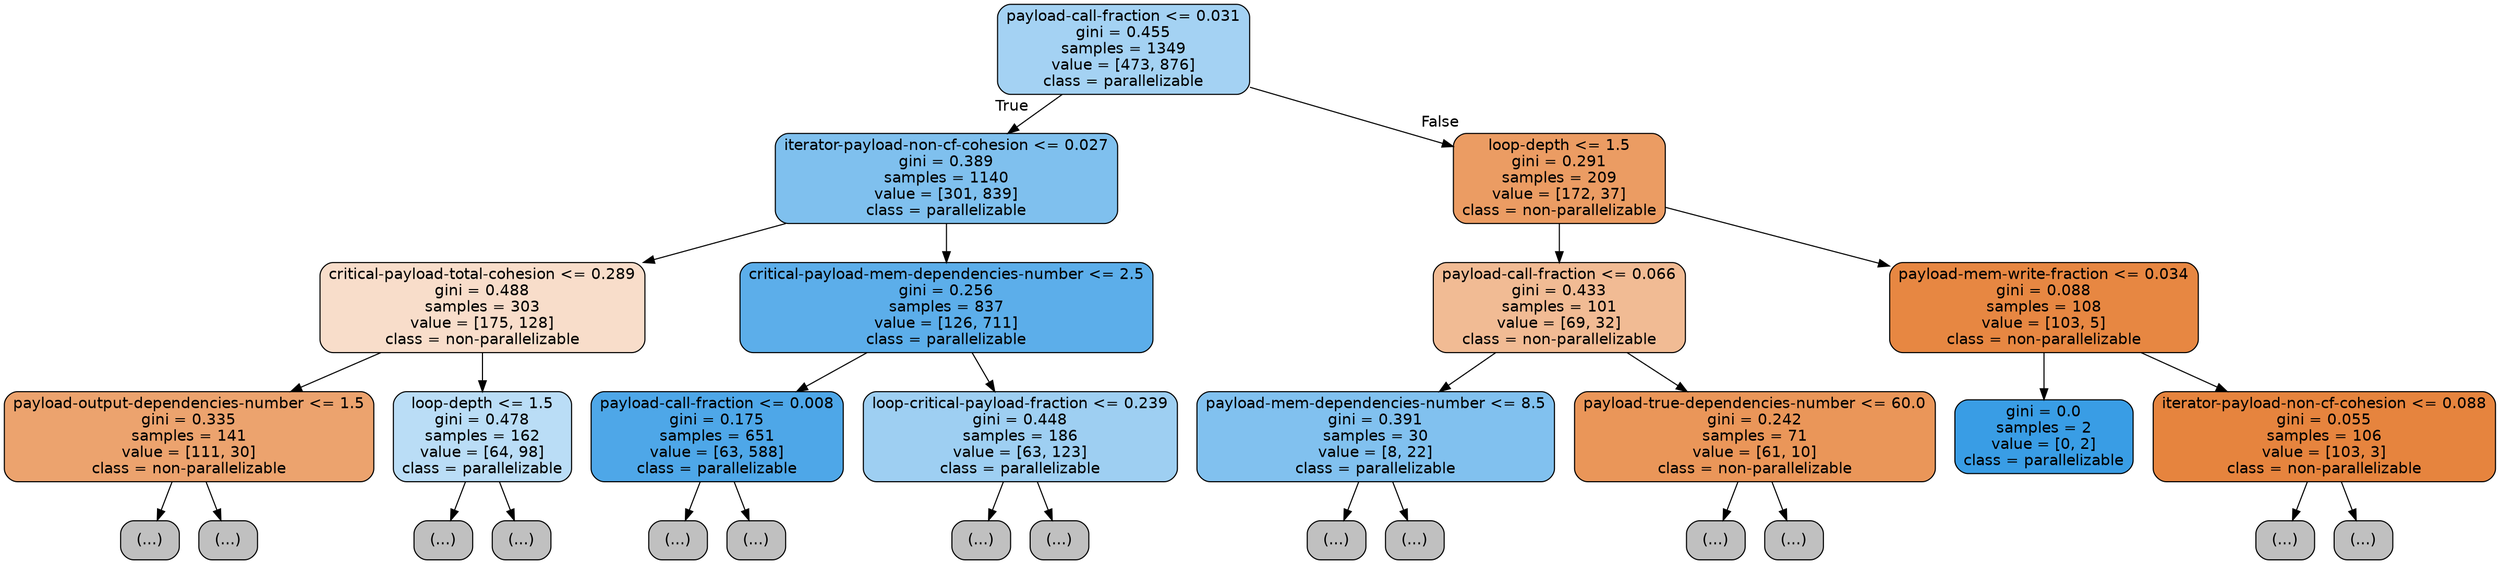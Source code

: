 digraph Tree {
node [shape=box, style="filled, rounded", color="black", fontname=helvetica] ;
edge [fontname=helvetica] ;
0 [label="payload-call-fraction <= 0.031\ngini = 0.455\nsamples = 1349\nvalue = [473, 876]\nclass = parallelizable", fillcolor="#399de575"] ;
1 [label="iterator-payload-non-cf-cohesion <= 0.027\ngini = 0.389\nsamples = 1140\nvalue = [301, 839]\nclass = parallelizable", fillcolor="#399de5a4"] ;
0 -> 1 [labeldistance=2.5, labelangle=45, headlabel="True"] ;
2 [label="critical-payload-total-cohesion <= 0.289\ngini = 0.488\nsamples = 303\nvalue = [175, 128]\nclass = non-parallelizable", fillcolor="#e5813944"] ;
1 -> 2 ;
3 [label="payload-output-dependencies-number <= 1.5\ngini = 0.335\nsamples = 141\nvalue = [111, 30]\nclass = non-parallelizable", fillcolor="#e58139ba"] ;
2 -> 3 ;
4 [label="(...)", fillcolor="#C0C0C0"] ;
3 -> 4 ;
27 [label="(...)", fillcolor="#C0C0C0"] ;
3 -> 27 ;
38 [label="loop-depth <= 1.5\ngini = 0.478\nsamples = 162\nvalue = [64, 98]\nclass = parallelizable", fillcolor="#399de558"] ;
2 -> 38 ;
39 [label="(...)", fillcolor="#C0C0C0"] ;
38 -> 39 ;
44 [label="(...)", fillcolor="#C0C0C0"] ;
38 -> 44 ;
69 [label="critical-payload-mem-dependencies-number <= 2.5\ngini = 0.256\nsamples = 837\nvalue = [126, 711]\nclass = parallelizable", fillcolor="#399de5d2"] ;
1 -> 69 ;
70 [label="payload-call-fraction <= 0.008\ngini = 0.175\nsamples = 651\nvalue = [63, 588]\nclass = parallelizable", fillcolor="#399de5e4"] ;
69 -> 70 ;
71 [label="(...)", fillcolor="#C0C0C0"] ;
70 -> 71 ;
160 [label="(...)", fillcolor="#C0C0C0"] ;
70 -> 160 ;
167 [label="loop-critical-payload-fraction <= 0.239\ngini = 0.448\nsamples = 186\nvalue = [63, 123]\nclass = parallelizable", fillcolor="#399de57c"] ;
69 -> 167 ;
168 [label="(...)", fillcolor="#C0C0C0"] ;
167 -> 168 ;
201 [label="(...)", fillcolor="#C0C0C0"] ;
167 -> 201 ;
220 [label="loop-depth <= 1.5\ngini = 0.291\nsamples = 209\nvalue = [172, 37]\nclass = non-parallelizable", fillcolor="#e58139c8"] ;
0 -> 220 [labeldistance=2.5, labelangle=-45, headlabel="False"] ;
221 [label="payload-call-fraction <= 0.066\ngini = 0.433\nsamples = 101\nvalue = [69, 32]\nclass = non-parallelizable", fillcolor="#e5813989"] ;
220 -> 221 ;
222 [label="payload-mem-dependencies-number <= 8.5\ngini = 0.391\nsamples = 30\nvalue = [8, 22]\nclass = parallelizable", fillcolor="#399de5a2"] ;
221 -> 222 ;
223 [label="(...)", fillcolor="#C0C0C0"] ;
222 -> 223 ;
230 [label="(...)", fillcolor="#C0C0C0"] ;
222 -> 230 ;
233 [label="payload-true-dependencies-number <= 60.0\ngini = 0.242\nsamples = 71\nvalue = [61, 10]\nclass = non-parallelizable", fillcolor="#e58139d5"] ;
221 -> 233 ;
234 [label="(...)", fillcolor="#C0C0C0"] ;
233 -> 234 ;
247 [label="(...)", fillcolor="#C0C0C0"] ;
233 -> 247 ;
250 [label="payload-mem-write-fraction <= 0.034\ngini = 0.088\nsamples = 108\nvalue = [103, 5]\nclass = non-parallelizable", fillcolor="#e58139f3"] ;
220 -> 250 ;
251 [label="gini = 0.0\nsamples = 2\nvalue = [0, 2]\nclass = parallelizable", fillcolor="#399de5ff"] ;
250 -> 251 ;
252 [label="iterator-payload-non-cf-cohesion <= 0.088\ngini = 0.055\nsamples = 106\nvalue = [103, 3]\nclass = non-parallelizable", fillcolor="#e58139f8"] ;
250 -> 252 ;
253 [label="(...)", fillcolor="#C0C0C0"] ;
252 -> 253 ;
258 [label="(...)", fillcolor="#C0C0C0"] ;
252 -> 258 ;
}